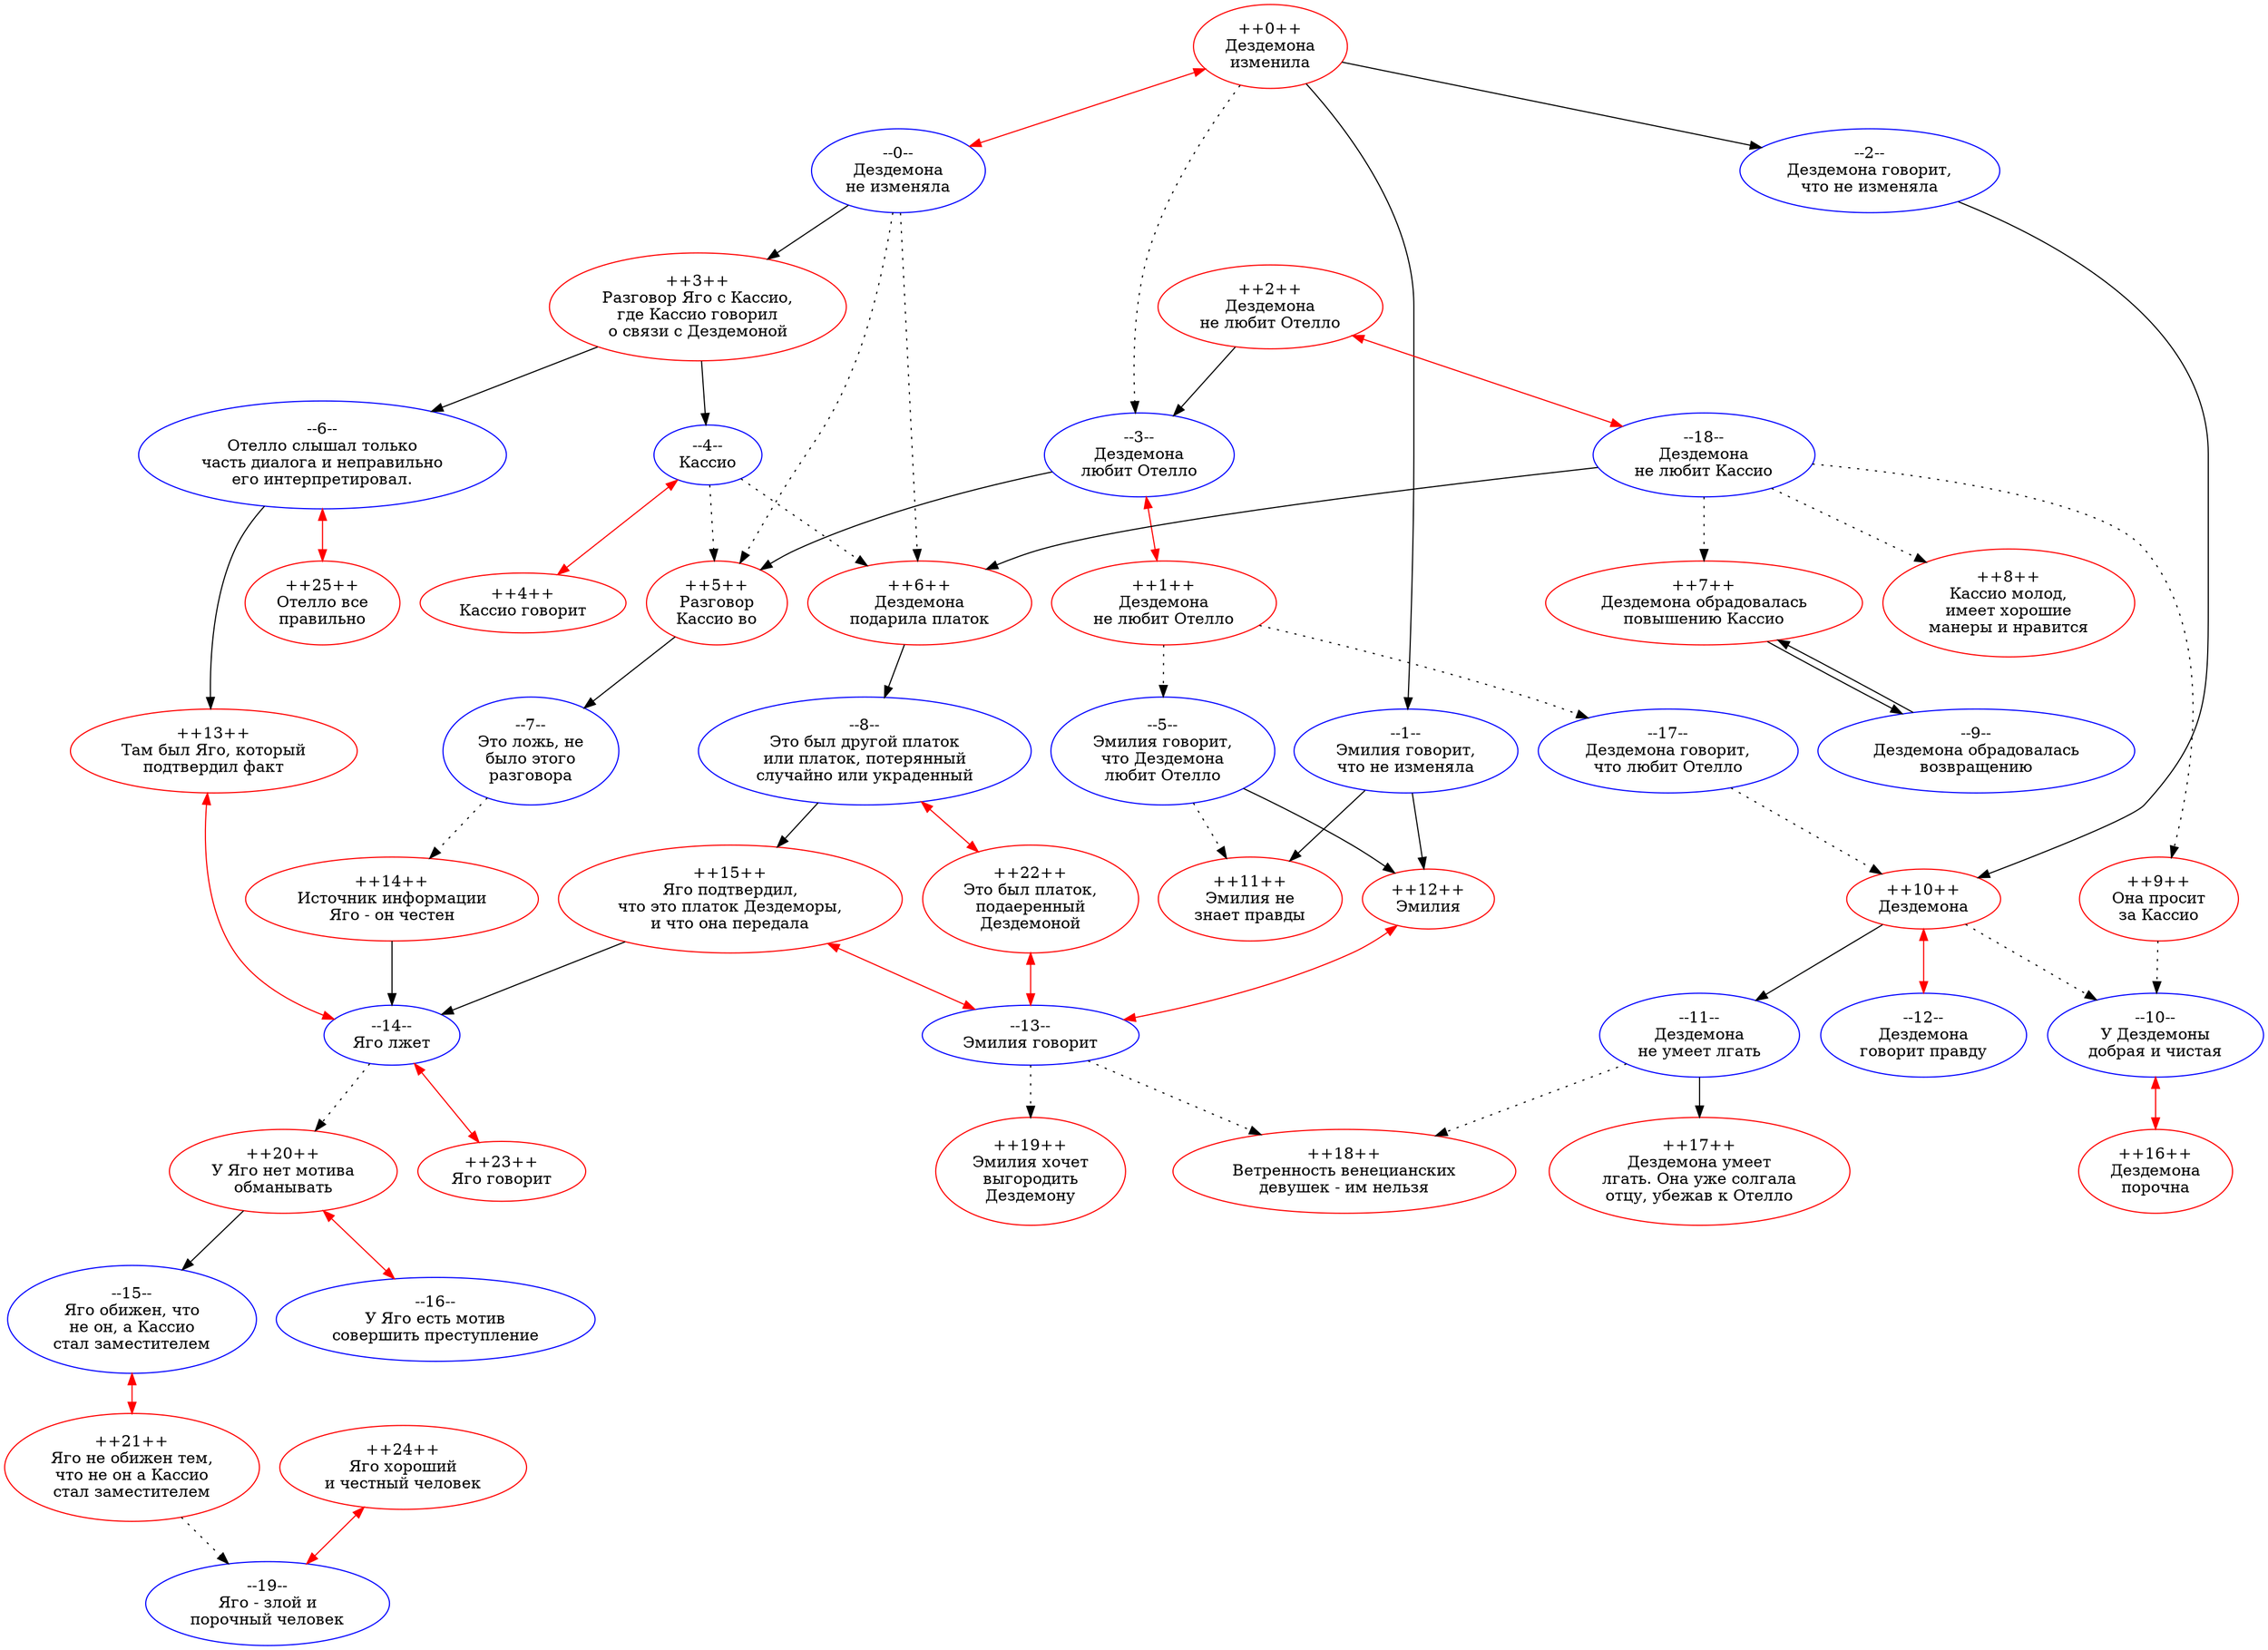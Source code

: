 digraph G {
	node [color=red]
	"++0++" [label="++0++
Дездемона
изменила"]
	node [color=red]
	"++1++" [label="++1++
Дездемона
не любит Отелло"]
	node [color=red]
	"++2++" [label="++2++
Дездемона
не любит Отелло"]
	node [color=red]
	"++3++" [label="++3++
Разговор Яго с Кассио,
где Кассио говорил
о связи с Дездемоной"]
	node [color=red]
	"++4++" [label="++4++
Кассио говорит"]
	node [color=red]
	"++5++" [label="++5++
Разговор
Кассио во"]
	node [color=red]
	"++6++" [label="++6++
Дездемона
подарила платок"]
	node [color=red]
	"++7++" [label="++7++
Дездемона обрадовалась
повышению Кассио"]
	node [color=red]
	"++8++" [label="++8++
Кассио молод,
имеет хорошие
манеры и нравится"]
	node [color=red]
	"++9++" [label="++9++
Она просит
за Кассио"]
	node [color=red]
	"++10++" [label="++10++
Дездемона"]
	node [color=red]
	"++11++" [label="++11++
Эмилия не
знает правды"]
	node [color=red]
	"++11++" [label="++11++
Эмилия не
знает правды"]
	node [color=red]
	"++12++" [label="++12++
Эмилия"]
	node [color=red]
	"++13++" [label="++13++
Там был Яго, который
подтвердил факт"]
	node [color=red]
	"++14++" [label="++14++
Источник информации
Яго - он честен"]
	node [color=red]
	"++15++" [label="++15++
Яго подтвердил,
что это платок Дездеморы,
и что она передала"]
	node [color=red]
	"++16++" [label="++16++
Дездемона
порочна"]
	node [color=red]
	"++17++" [label="++17++
Дездемона умеет
лгать. Она уже солгала
отцу, убежав к Отелло"]
	node [color=red]
	"++18++" [label="++18++
Ветренность венецианских
девушек - им нельзя"]
	node [color=red]
	"++19++" [label="++19++
Эмилия хочет
выгородить
Дездемону"]
	node [color=red]
	"++20++" [label="++20++
У Яго нет мотива
обманывать"]
	node [color=red]
	"++21++" [label="++21++
Яго не обижен тем,
что не он а Кассио
стал заместителем"]
	node [color=red]
	"++22++" [label="++22++
Это был платок,
подаеренный
Дездемоной"]
	node [color=red]
	"++23++" [label="++23++
Яго говорит"]
	node [color=red]
	"++24++" [label="++24++
Яго хороший
и честный человек"]
	node [color=red]
	"++25++" [label="++25++
Отелло все
правильно"]
	node [color=blue]
	"--0--" [label="--0--
Дездемона
не изменяла"]
	node [color=blue]
	"--1--" [label="--1--
Эмилия говорит,
что не изменяла"]
	node [color=blue]
	"--2--" [label="--2--
Дездемона говорит,
что не изменяла"]
	node [color=blue]
	"--3--" [label="--3--
Дездемона
любит Отелло"]
	node [color=blue]
	"--4--" [label="--4--
Кассио"]
	node [color=blue]
	"--5--" [label="--5--
Эмилия говорит,
что Дездемона
любит Отелло"]
	node [color=blue]
	"--6--" [label="--6--
Отелло слышал только
часть диалога и неправильно
его интерпретировал."]
	node [color=blue]
	"--7--" [label="--7--
Это ложь, не
было этого
разговора"]
	node [color=blue]
	"--8--" [label="--8--
Это был другой платок
или платок, потерянный
случайно или украденный"]
	node [color=blue]
	"--9--" [label="--9--
Дездемона обрадовалась
возвращению"]
	node [color=blue]
	"--10--" [label="--10--
У Дездемоны
добрая и чистая"]
	node [color=blue]
	"--11--" [label="--11--
Дездемона
не умеет лгать"]
	node [color=blue]
	"--12--" [label="--12--
Дездемона
говорит правду"]
	node [color=blue]
	"--13--" [label="--13--
Эмилия говорит"]
	node [color=blue]
	"--14--" [label="--14--
Яго лжет"]
	node [color=blue]
	"--15--" [label="--15--
Яго обижен, что
не он, а Кассио
стал заместителем"]
	node [color=blue]
	"--16--" [label="--16--
У Яго есть мотив
совершить преступление"]
	node [color=blue]
	"--17--" [label="--17--
Дездемона говорит,
что любит Отелло"]
	node [color=blue]
	"--18--" [label="--18--
Дездемона
не любит Кассио"]
	node [color=blue]
	"--19--" [label="--19--
Яго - злой и
порочный человек"]
	"++0++" -> "--2--"
	"++0++" -> "--1--"
	"++0++" -> "--3--" [style=dotted]
	"++0++" -> "--0--" [color=red dir=both]
	"++1++" -> "--5--" [style=dotted]
	"++1++" -> "--17--" [style=dotted]
	"++2++" -> "--3--"
	"++2++" -> "--18--" [color=red dir=both]
	"++3++" -> "--4--"
	"++3++" -> "--6--"
	"++5++" -> "--7--"
	"++6++" -> "--8--"
	"++7++" -> "--9--"
	"++9++" -> "--10--" [style=dotted]
	"++10++" -> "--11--"
	"++10++" -> "--10--" [style=dotted]
	"++10++" -> "--12--" [color=red dir=both]
	"++12++" -> "--13--" [color=red dir=both]
	"++13++" -> "--14--" [color=red dir=both]
	"++14++" -> "--14--"
	"++15++" -> "--14--"
	"++15++" -> "--13--" [color=red dir=both]
	"++20++" -> "--15--"
	"++20++" -> "--16--" [color=red dir=both]
	"++21++" -> "--19--" [style=dotted]
	"++22++" -> "--13--" [color=red dir=both]
	"++24++" -> "--19--" [color=red dir=both]
	"--0--" -> "++3++"
	"--0--" -> "++6++" [style=dotted]
	"--0--" -> "++5++" [style=dotted]
	"--1--" -> "++11++"
	"--1--" -> "++12++"
	"--2--" -> "++10++"
	"--3--" -> "++5++"
	"--3--" -> "++1++" [color=red dir=both]
	"--4--" -> "++6++" [style=dotted]
	"--4--" -> "++5++" [style=dotted]
	"--4--" -> "++4++" [color=red dir=both]
	"--5--" -> "++12++"
	"--5--" -> "++11++" [style=dotted]
	"--6--" -> "++13++"
	"--6--" -> "++25++" [color=red dir=both]
	"--7--" -> "++14++" [style=dotted]
	"--8--" -> "++15++"
	"--8--" -> "++22++" [color=red dir=both]
	"--9--" -> "++7++"
	"--10--" -> "++16++" [color=red dir=both]
	"--11--" -> "++17++"
	"--11--" -> "++18++" [style=dotted]
	"--13--" -> "++18++" [style=dotted]
	"--13--" -> "++19++" [style=dotted]
	"--14--" -> "++20++" [style=dotted]
	"--14--" -> "++23++" [color=red dir=both]
	"--15--" -> "++21++" [color=red dir=both]
	"--17--" -> "++10++" [style=dotted]
	"--18--" -> "++6++"
	"--18--" -> "++7++" [style=dotted]
	"--18--" -> "++8++" [style=dotted]
	"--18--" -> "++9++" [style=dotted]
}
